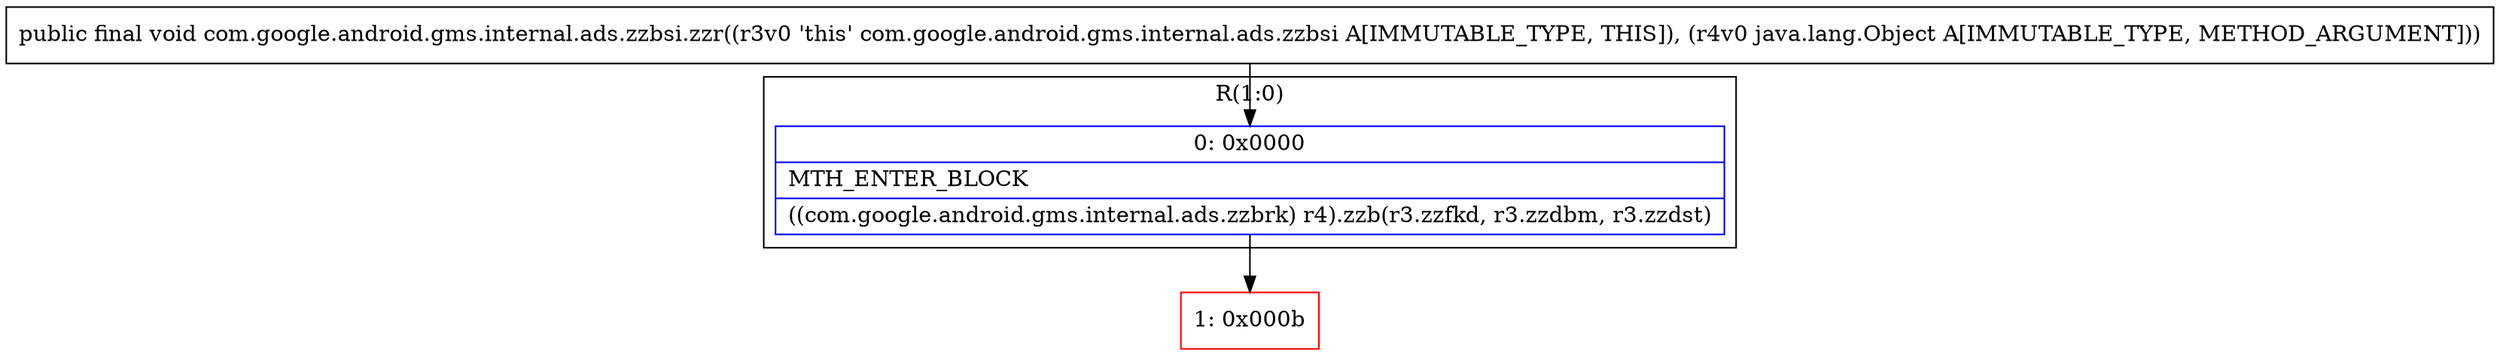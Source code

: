digraph "CFG forcom.google.android.gms.internal.ads.zzbsi.zzr(Ljava\/lang\/Object;)V" {
subgraph cluster_Region_918423970 {
label = "R(1:0)";
node [shape=record,color=blue];
Node_0 [shape=record,label="{0\:\ 0x0000|MTH_ENTER_BLOCK\l|((com.google.android.gms.internal.ads.zzbrk) r4).zzb(r3.zzfkd, r3.zzdbm, r3.zzdst)\l}"];
}
Node_1 [shape=record,color=red,label="{1\:\ 0x000b}"];
MethodNode[shape=record,label="{public final void com.google.android.gms.internal.ads.zzbsi.zzr((r3v0 'this' com.google.android.gms.internal.ads.zzbsi A[IMMUTABLE_TYPE, THIS]), (r4v0 java.lang.Object A[IMMUTABLE_TYPE, METHOD_ARGUMENT])) }"];
MethodNode -> Node_0;
Node_0 -> Node_1;
}

